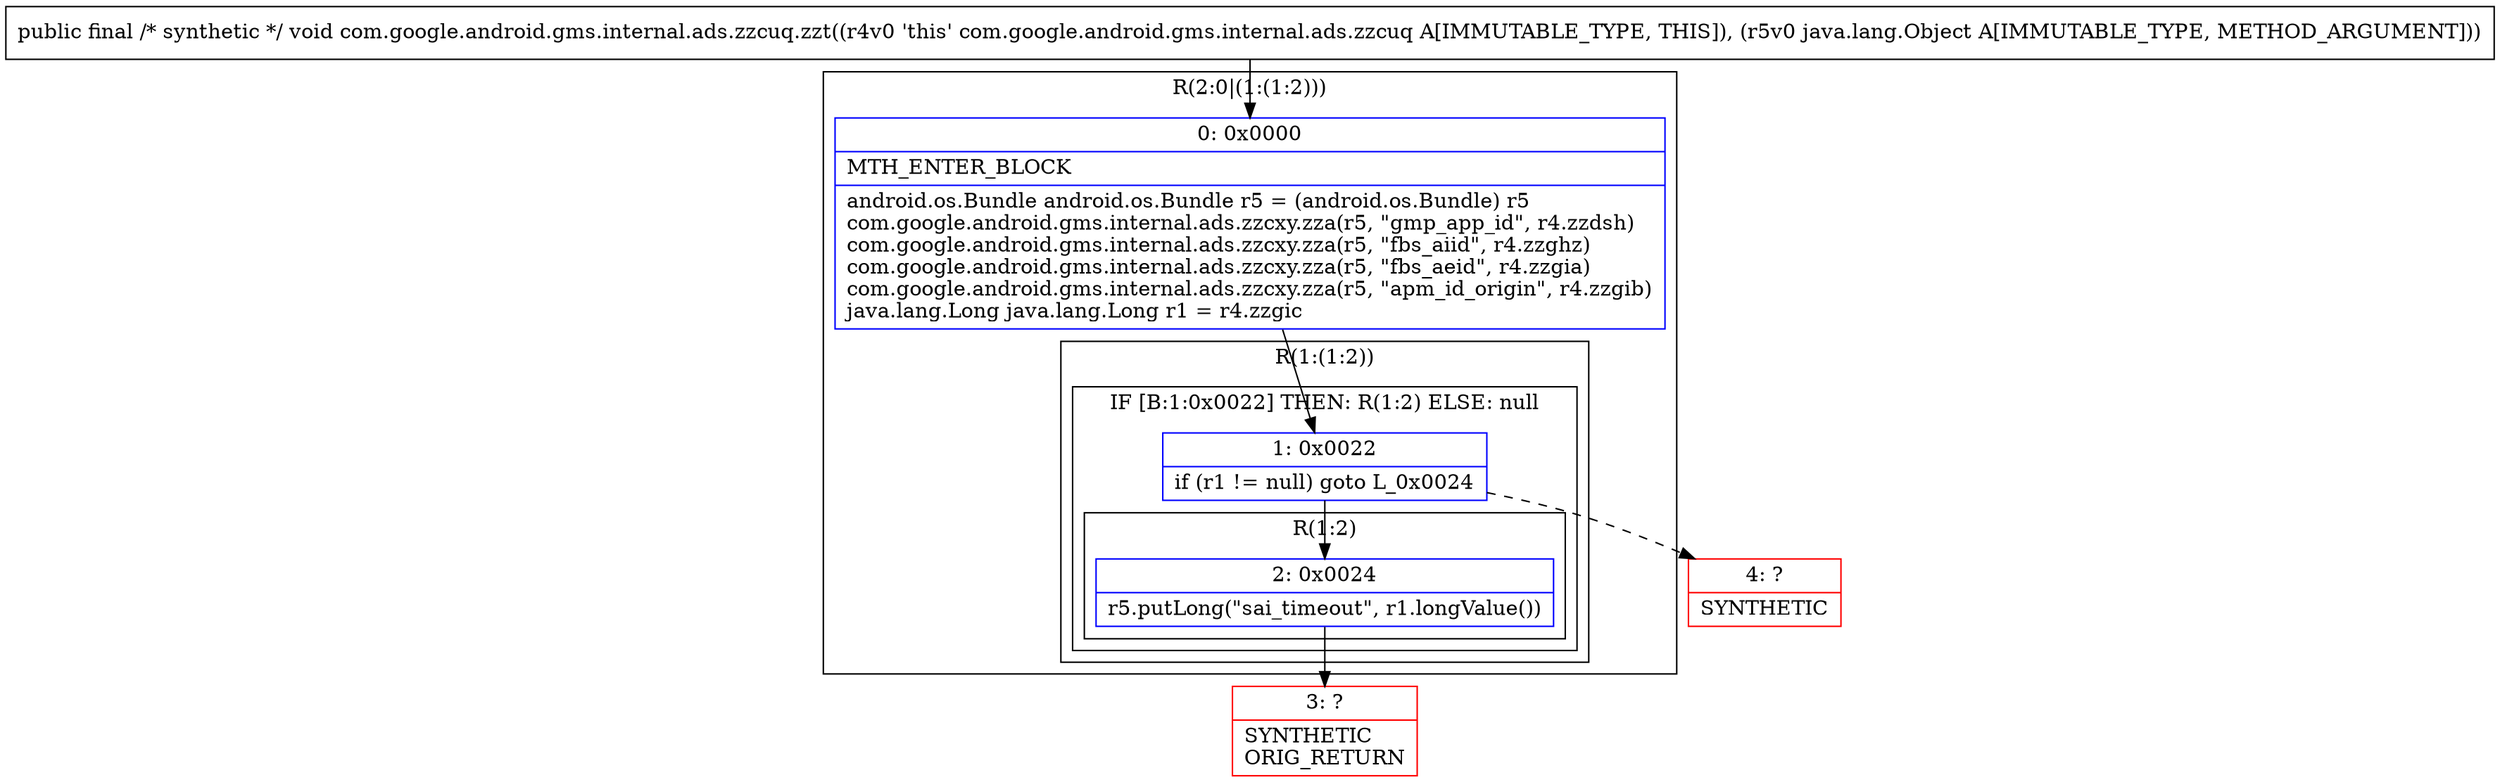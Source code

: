 digraph "CFG forcom.google.android.gms.internal.ads.zzcuq.zzt(Ljava\/lang\/Object;)V" {
subgraph cluster_Region_873297114 {
label = "R(2:0|(1:(1:2)))";
node [shape=record,color=blue];
Node_0 [shape=record,label="{0\:\ 0x0000|MTH_ENTER_BLOCK\l|android.os.Bundle android.os.Bundle r5 = (android.os.Bundle) r5\lcom.google.android.gms.internal.ads.zzcxy.zza(r5, \"gmp_app_id\", r4.zzdsh)\lcom.google.android.gms.internal.ads.zzcxy.zza(r5, \"fbs_aiid\", r4.zzghz)\lcom.google.android.gms.internal.ads.zzcxy.zza(r5, \"fbs_aeid\", r4.zzgia)\lcom.google.android.gms.internal.ads.zzcxy.zza(r5, \"apm_id_origin\", r4.zzgib)\ljava.lang.Long java.lang.Long r1 = r4.zzgic\l}"];
subgraph cluster_Region_860054056 {
label = "R(1:(1:2))";
node [shape=record,color=blue];
subgraph cluster_IfRegion_1323233643 {
label = "IF [B:1:0x0022] THEN: R(1:2) ELSE: null";
node [shape=record,color=blue];
Node_1 [shape=record,label="{1\:\ 0x0022|if (r1 != null) goto L_0x0024\l}"];
subgraph cluster_Region_1673515937 {
label = "R(1:2)";
node [shape=record,color=blue];
Node_2 [shape=record,label="{2\:\ 0x0024|r5.putLong(\"sai_timeout\", r1.longValue())\l}"];
}
}
}
}
Node_3 [shape=record,color=red,label="{3\:\ ?|SYNTHETIC\lORIG_RETURN\l}"];
Node_4 [shape=record,color=red,label="{4\:\ ?|SYNTHETIC\l}"];
MethodNode[shape=record,label="{public final \/* synthetic *\/ void com.google.android.gms.internal.ads.zzcuq.zzt((r4v0 'this' com.google.android.gms.internal.ads.zzcuq A[IMMUTABLE_TYPE, THIS]), (r5v0 java.lang.Object A[IMMUTABLE_TYPE, METHOD_ARGUMENT])) }"];
MethodNode -> Node_0;
Node_0 -> Node_1;
Node_1 -> Node_2;
Node_1 -> Node_4[style=dashed];
Node_2 -> Node_3;
}

